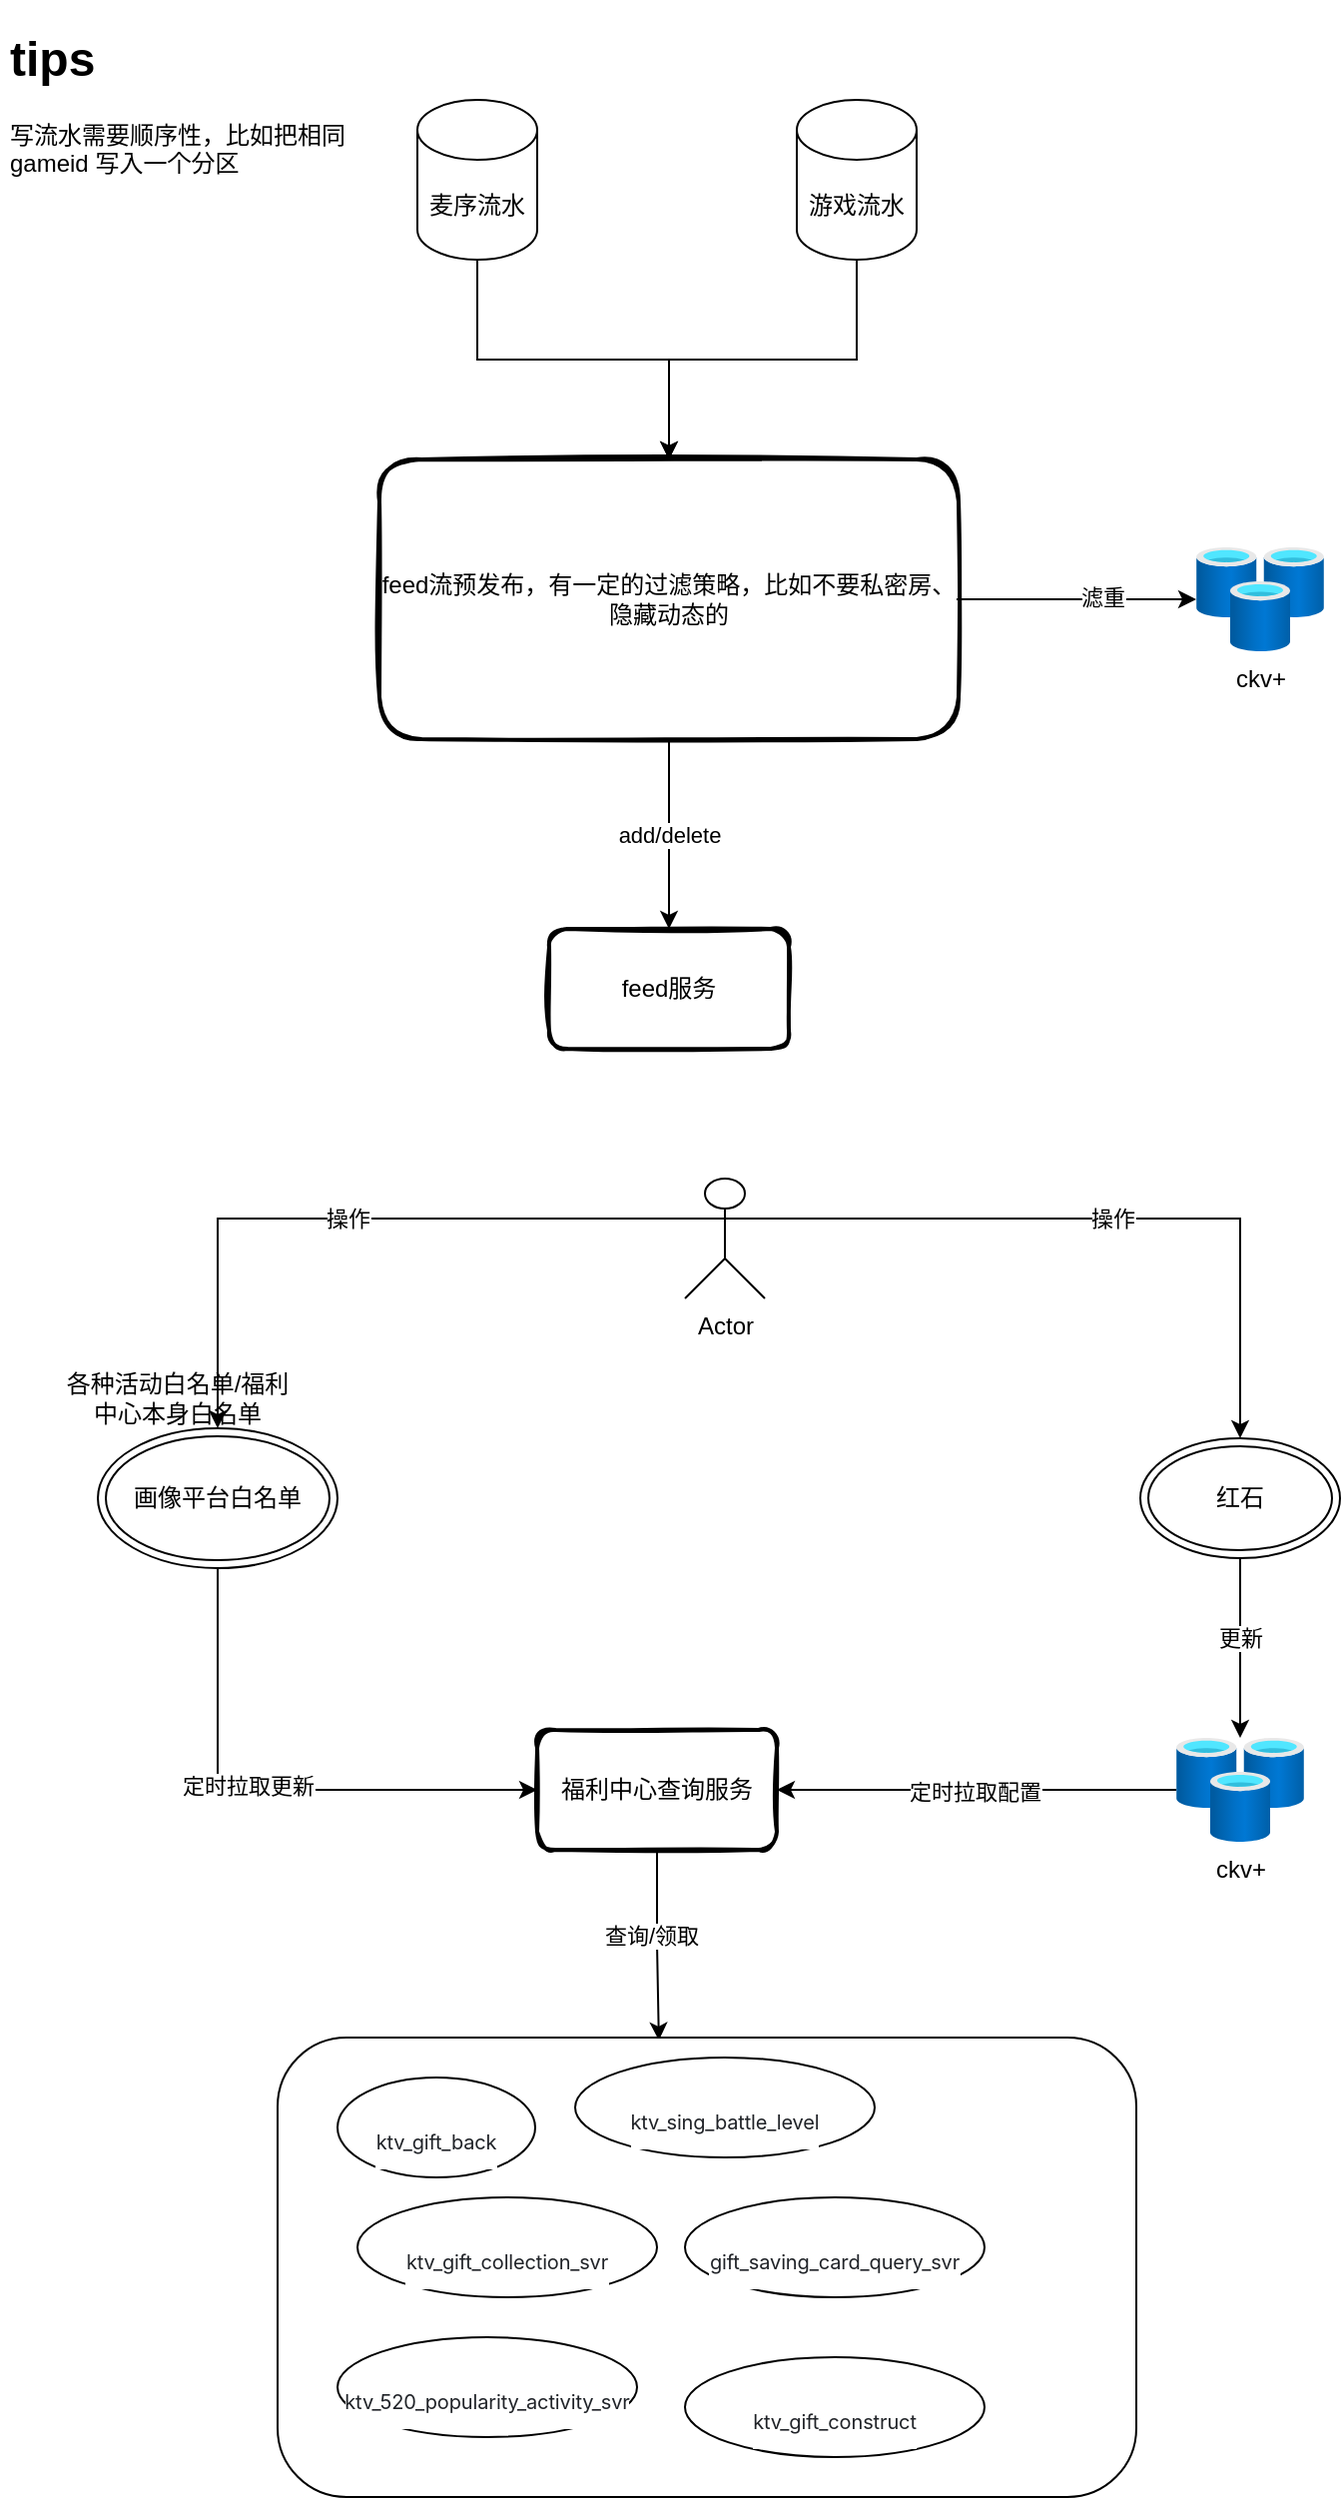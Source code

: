 <mxfile version="21.1.1" type="github">
  <diagram name="第 1 页" id="caCFr2Vk4D042K3UBnO_">
    <mxGraphModel dx="1306" dy="726" grid="1" gridSize="10" guides="1" tooltips="1" connect="1" arrows="1" fold="1" page="1" pageScale="1" pageWidth="827" pageHeight="1169" math="0" shadow="0">
      <root>
        <mxCell id="0" />
        <mxCell id="1" parent="0" />
        <mxCell id="S8fOJkQvZu5loHgqg9Qc-12" value="add/delete" style="edgeStyle=orthogonalEdgeStyle;rounded=0;orthogonalLoop=1;jettySize=auto;html=1;exitX=0.5;exitY=1;exitDx=0;exitDy=0;" parent="1" source="S8fOJkQvZu5loHgqg9Qc-1" target="S8fOJkQvZu5loHgqg9Qc-11" edge="1">
          <mxGeometry relative="1" as="geometry" />
        </mxCell>
        <mxCell id="S8fOJkQvZu5loHgqg9Qc-1" value="feed流预发布，有一定的过滤策略，比如不要私密房、隐藏动态的" style="rounded=1;whiteSpace=wrap;html=1;strokeWidth=2;fillWeight=4;hachureGap=8;hachureAngle=45;fillColor=none;sketch=1;" parent="1" vertex="1">
          <mxGeometry x="261" y="350" width="290" height="140" as="geometry" />
        </mxCell>
        <mxCell id="S8fOJkQvZu5loHgqg9Qc-7" style="edgeStyle=orthogonalEdgeStyle;rounded=0;orthogonalLoop=1;jettySize=auto;html=1;exitX=0.5;exitY=1;exitDx=0;exitDy=0;exitPerimeter=0;" parent="1" source="S8fOJkQvZu5loHgqg9Qc-2" target="S8fOJkQvZu5loHgqg9Qc-1" edge="1">
          <mxGeometry relative="1" as="geometry" />
        </mxCell>
        <mxCell id="S8fOJkQvZu5loHgqg9Qc-2" value="麦序流水" style="shape=cylinder3;whiteSpace=wrap;html=1;boundedLbl=1;backgroundOutline=1;size=15;" parent="1" vertex="1">
          <mxGeometry x="280" y="170" width="60" height="80" as="geometry" />
        </mxCell>
        <mxCell id="S8fOJkQvZu5loHgqg9Qc-8" style="edgeStyle=orthogonalEdgeStyle;rounded=0;orthogonalLoop=1;jettySize=auto;html=1;entryX=0.5;entryY=0;entryDx=0;entryDy=0;" parent="1" source="S8fOJkQvZu5loHgqg9Qc-3" target="S8fOJkQvZu5loHgqg9Qc-1" edge="1">
          <mxGeometry relative="1" as="geometry" />
        </mxCell>
        <mxCell id="S8fOJkQvZu5loHgqg9Qc-3" value="游戏流水" style="shape=cylinder3;whiteSpace=wrap;html=1;boundedLbl=1;backgroundOutline=1;size=15;" parent="1" vertex="1">
          <mxGeometry x="470" y="170" width="60" height="80" as="geometry" />
        </mxCell>
        <mxCell id="S8fOJkQvZu5loHgqg9Qc-4" value="&lt;h1&gt;tips&lt;/h1&gt;&lt;div&gt;写流水需要顺序性，比如把相同gameid 写入一个分区&lt;/div&gt;" style="text;html=1;strokeColor=none;fillColor=none;spacing=5;spacingTop=-20;whiteSpace=wrap;overflow=hidden;rounded=0;" parent="1" vertex="1">
          <mxGeometry x="71" y="130" width="190" height="120" as="geometry" />
        </mxCell>
        <mxCell id="S8fOJkQvZu5loHgqg9Qc-5" value="ckv+" style="image;aspect=fixed;html=1;points=[];align=center;fontSize=12;image=img/lib/azure2/databases/Cache_Redis.svg;" parent="1" vertex="1">
          <mxGeometry x="670" y="394" width="64" height="52" as="geometry" />
        </mxCell>
        <mxCell id="S8fOJkQvZu5loHgqg9Qc-6" value="" style="endArrow=classic;html=1;rounded=0;entryX=0;entryY=0.5;entryDx=0;entryDy=0;entryPerimeter=0;" parent="1" target="S8fOJkQvZu5loHgqg9Qc-5" edge="1">
          <mxGeometry width="50" height="50" relative="1" as="geometry">
            <mxPoint x="550" y="420" as="sourcePoint" />
            <mxPoint x="600" y="370" as="targetPoint" />
          </mxGeometry>
        </mxCell>
        <mxCell id="S8fOJkQvZu5loHgqg9Qc-9" value="滤重" style="edgeLabel;html=1;align=center;verticalAlign=middle;resizable=0;points=[];" parent="S8fOJkQvZu5loHgqg9Qc-6" vertex="1" connectable="0">
          <mxGeometry x="0.217" y="1" relative="1" as="geometry">
            <mxPoint as="offset" />
          </mxGeometry>
        </mxCell>
        <mxCell id="S8fOJkQvZu5loHgqg9Qc-11" value="feed服务" style="rounded=1;whiteSpace=wrap;html=1;strokeWidth=2;fillWeight=4;hachureGap=8;hachureAngle=45;fillColor=none;sketch=1;" parent="1" vertex="1">
          <mxGeometry x="346" y="585" width="120" height="60" as="geometry" />
        </mxCell>
        <mxCell id="KEBMf7AwRcN-icuR7dgX-15" style="edgeStyle=orthogonalEdgeStyle;rounded=0;orthogonalLoop=1;jettySize=auto;html=1;exitX=0.5;exitY=1;exitDx=0;exitDy=0;entryX=0.444;entryY=0.006;entryDx=0;entryDy=0;entryPerimeter=0;" edge="1" parent="1" source="KEBMf7AwRcN-icuR7dgX-1" target="KEBMf7AwRcN-icuR7dgX-14">
          <mxGeometry relative="1" as="geometry" />
        </mxCell>
        <mxCell id="KEBMf7AwRcN-icuR7dgX-16" value="查询/领取" style="edgeLabel;html=1;align=center;verticalAlign=middle;resizable=0;points=[];" vertex="1" connectable="0" parent="KEBMf7AwRcN-icuR7dgX-15">
          <mxGeometry x="-0.118" y="-3" relative="1" as="geometry">
            <mxPoint as="offset" />
          </mxGeometry>
        </mxCell>
        <mxCell id="KEBMf7AwRcN-icuR7dgX-1" value="福利中心查询服务" style="rounded=1;whiteSpace=wrap;html=1;strokeWidth=2;fillWeight=4;hachureGap=8;hachureAngle=45;fillColor=none;sketch=1;" vertex="1" parent="1">
          <mxGeometry x="340" y="986" width="120" height="60" as="geometry" />
        </mxCell>
        <mxCell id="KEBMf7AwRcN-icuR7dgX-5" style="edgeStyle=orthogonalEdgeStyle;rounded=0;orthogonalLoop=1;jettySize=auto;html=1;entryX=1;entryY=0.5;entryDx=0;entryDy=0;" edge="1" parent="1" source="KEBMf7AwRcN-icuR7dgX-2" target="KEBMf7AwRcN-icuR7dgX-1">
          <mxGeometry relative="1" as="geometry" />
        </mxCell>
        <mxCell id="KEBMf7AwRcN-icuR7dgX-9" value="定时拉取配置" style="edgeLabel;html=1;align=center;verticalAlign=middle;resizable=0;points=[];" vertex="1" connectable="0" parent="KEBMf7AwRcN-icuR7dgX-5">
          <mxGeometry x="0.01" y="1" relative="1" as="geometry">
            <mxPoint as="offset" />
          </mxGeometry>
        </mxCell>
        <mxCell id="KEBMf7AwRcN-icuR7dgX-2" value="ckv+" style="image;aspect=fixed;html=1;points=[];align=center;fontSize=12;image=img/lib/azure2/databases/Cache_Redis.svg;" vertex="1" parent="1">
          <mxGeometry x="660" y="990" width="64" height="52" as="geometry" />
        </mxCell>
        <mxCell id="KEBMf7AwRcN-icuR7dgX-4" style="edgeStyle=orthogonalEdgeStyle;rounded=0;orthogonalLoop=1;jettySize=auto;html=1;exitX=0.5;exitY=1;exitDx=0;exitDy=0;" edge="1" parent="1" source="KEBMf7AwRcN-icuR7dgX-3" target="KEBMf7AwRcN-icuR7dgX-2">
          <mxGeometry relative="1" as="geometry" />
        </mxCell>
        <mxCell id="KEBMf7AwRcN-icuR7dgX-8" value="更新" style="edgeLabel;html=1;align=center;verticalAlign=middle;resizable=0;points=[];" vertex="1" connectable="0" parent="KEBMf7AwRcN-icuR7dgX-4">
          <mxGeometry x="-0.111" relative="1" as="geometry">
            <mxPoint as="offset" />
          </mxGeometry>
        </mxCell>
        <mxCell id="KEBMf7AwRcN-icuR7dgX-3" value="红石" style="ellipse;shape=doubleEllipse;whiteSpace=wrap;html=1;" vertex="1" parent="1">
          <mxGeometry x="642" y="840" width="100" height="60" as="geometry" />
        </mxCell>
        <mxCell id="KEBMf7AwRcN-icuR7dgX-7" value="操作" style="edgeStyle=orthogonalEdgeStyle;rounded=0;orthogonalLoop=1;jettySize=auto;html=1;exitX=1;exitY=0.333;exitDx=0;exitDy=0;exitPerimeter=0;" edge="1" parent="1" source="KEBMf7AwRcN-icuR7dgX-6" target="KEBMf7AwRcN-icuR7dgX-3">
          <mxGeometry relative="1" as="geometry" />
        </mxCell>
        <mxCell id="KEBMf7AwRcN-icuR7dgX-19" value="操作" style="edgeStyle=orthogonalEdgeStyle;rounded=0;orthogonalLoop=1;jettySize=auto;html=1;exitX=0;exitY=0.333;exitDx=0;exitDy=0;exitPerimeter=0;" edge="1" parent="1" source="KEBMf7AwRcN-icuR7dgX-6" target="KEBMf7AwRcN-icuR7dgX-10">
          <mxGeometry relative="1" as="geometry" />
        </mxCell>
        <mxCell id="KEBMf7AwRcN-icuR7dgX-6" value="Actor" style="shape=umlActor;verticalLabelPosition=bottom;verticalAlign=top;html=1;outlineConnect=0;" vertex="1" parent="1">
          <mxGeometry x="414" y="710" width="40" height="60" as="geometry" />
        </mxCell>
        <mxCell id="KEBMf7AwRcN-icuR7dgX-11" style="edgeStyle=orthogonalEdgeStyle;rounded=0;orthogonalLoop=1;jettySize=auto;html=1;exitX=0.5;exitY=1;exitDx=0;exitDy=0;entryX=0;entryY=0.5;entryDx=0;entryDy=0;" edge="1" parent="1" source="KEBMf7AwRcN-icuR7dgX-10" target="KEBMf7AwRcN-icuR7dgX-1">
          <mxGeometry relative="1" as="geometry" />
        </mxCell>
        <mxCell id="KEBMf7AwRcN-icuR7dgX-12" value="定时拉取更新" style="edgeLabel;html=1;align=center;verticalAlign=middle;resizable=0;points=[];" vertex="1" connectable="0" parent="KEBMf7AwRcN-icuR7dgX-11">
          <mxGeometry x="-0.07" y="2" relative="1" as="geometry">
            <mxPoint as="offset" />
          </mxGeometry>
        </mxCell>
        <mxCell id="KEBMf7AwRcN-icuR7dgX-10" value="画像平台白名单" style="ellipse;shape=doubleEllipse;whiteSpace=wrap;html=1;" vertex="1" parent="1">
          <mxGeometry x="120" y="835" width="120" height="70" as="geometry" />
        </mxCell>
        <mxCell id="KEBMf7AwRcN-icuR7dgX-13" value="各种活动白名单/福利中心本身白名单" style="text;html=1;strokeColor=none;fillColor=none;align=center;verticalAlign=middle;whiteSpace=wrap;rounded=0;" vertex="1" parent="1">
          <mxGeometry x="100" y="805" width="120" height="30" as="geometry" />
        </mxCell>
        <mxCell id="KEBMf7AwRcN-icuR7dgX-14" value="" style="rounded=1;whiteSpace=wrap;html=1;" vertex="1" parent="1">
          <mxGeometry x="210" y="1140" width="430" height="230" as="geometry" />
        </mxCell>
        <mxCell id="KEBMf7AwRcN-icuR7dgX-17" value="&lt;h3 style=&quot;margin: 24px 0px 12px; padding: 0px; color: rgb(32, 35, 40); font-weight: var(--font-bold); line-height: calc(28px); letter-spacing: -0.006em; font-family: -apple-system, &amp;quot;PingFang SC&amp;quot;, &amp;quot;Microsoft YaHei&amp;quot;, &amp;quot;Hiragino Sans GB&amp;quot;, &amp;quot;Source Han Sans SC&amp;quot;, &amp;quot;Helvetica Neue&amp;quot;, Helvetica, Arial, &amp;quot;Segoe UI&amp;quot;; text-align: start; background-color: rgb(255, 255, 255);&quot; id=&quot;id-福利中心-ktv_gift_back礼物回馈&quot;&gt;&lt;font style=&quot;font-size: 10px;&quot;&gt;ktv_gift_back&lt;/font&gt;&lt;/h3&gt;" style="ellipse;whiteSpace=wrap;html=1;" vertex="1" parent="1">
          <mxGeometry x="240" y="1160" width="99" height="50" as="geometry" />
        </mxCell>
        <mxCell id="KEBMf7AwRcN-icuR7dgX-18" value="&lt;h3 style=&quot;margin: 24px 0px 12px; padding: 0px; color: rgb(32, 35, 40); font-weight: var(--font-bold); line-height: calc(28px); letter-spacing: -0.006em; font-family: -apple-system, &amp;quot;PingFang SC&amp;quot;, &amp;quot;Microsoft YaHei&amp;quot;, &amp;quot;Hiragino Sans GB&amp;quot;, &amp;quot;Source Han Sans SC&amp;quot;, &amp;quot;Helvetica Neue&amp;quot;, Helvetica, Arial, &amp;quot;Segoe UI&amp;quot;; text-align: start; background-color: rgb(255, 255, 255);&quot; id=&quot;id-福利中心-ktv_sing_battle_level战令&quot;&gt;&lt;font style=&quot;font-size: 10px;&quot;&gt;ktv_sing_battle_level&lt;/font&gt;&lt;/h3&gt;" style="ellipse;whiteSpace=wrap;html=1;" vertex="1" parent="1">
          <mxGeometry x="359" y="1150" width="150" height="50" as="geometry" />
        </mxCell>
        <mxCell id="KEBMf7AwRcN-icuR7dgX-20" value="&lt;h3 style=&quot;margin: 24px 0px 12px; padding: 0px; color: rgb(32, 35, 40); font-weight: var(--font-bold); line-height: calc(28px); letter-spacing: -0.006em; font-family: -apple-system, &amp;quot;PingFang SC&amp;quot;, &amp;quot;Microsoft YaHei&amp;quot;, &amp;quot;Hiragino Sans GB&amp;quot;, &amp;quot;Source Han Sans SC&amp;quot;, &amp;quot;Helvetica Neue&amp;quot;, Helvetica, Arial, &amp;quot;Segoe UI&amp;quot;; text-align: start; background-color: rgb(255, 255, 255);&quot; id=&quot;id-福利中心-ktv_gift_collection_svr礼物收集&quot;&gt;&lt;font style=&quot;font-size: 10px;&quot;&gt;ktv_gift_collection_svr&lt;/font&gt;&lt;/h3&gt;" style="ellipse;whiteSpace=wrap;html=1;" vertex="1" parent="1">
          <mxGeometry x="250" y="1220" width="150" height="50" as="geometry" />
        </mxCell>
        <mxCell id="KEBMf7AwRcN-icuR7dgX-21" value="&lt;h3 style=&quot;margin: 24px 0px 12px; padding: 0px; color: rgb(32, 35, 40); font-size: 10px; font-weight: var(--font-bold); line-height: calc(28px); letter-spacing: -0.006em; font-family: -apple-system, &amp;quot;PingFang SC&amp;quot;, &amp;quot;Microsoft YaHei&amp;quot;, &amp;quot;Hiragino Sans GB&amp;quot;, &amp;quot;Source Han Sans SC&amp;quot;, &amp;quot;Helvetica Neue&amp;quot;, Helvetica, Arial, &amp;quot;Segoe UI&amp;quot;; text-align: start; background-color: rgb(255, 255, 255);&quot; id=&quot;id-福利中心-gift_saving_card_query_svr周卡&quot;&gt;gift_saving_card_query_svr&lt;/h3&gt;" style="ellipse;whiteSpace=wrap;html=1;" vertex="1" parent="1">
          <mxGeometry x="414" y="1220" width="150" height="50" as="geometry" />
        </mxCell>
        <mxCell id="KEBMf7AwRcN-icuR7dgX-22" value="&lt;h3 style=&quot;margin: 24px 0px 12px; padding: 0px; color: rgb(32, 35, 40); font-size: 10px; font-weight: var(--font-bold); line-height: calc(28px); letter-spacing: -0.006em; font-family: -apple-system, &amp;quot;PingFang SC&amp;quot;, &amp;quot;Microsoft YaHei&amp;quot;, &amp;quot;Hiragino Sans GB&amp;quot;, &amp;quot;Source Han Sans SC&amp;quot;, &amp;quot;Helvetica Neue&amp;quot;, Helvetica, Arial, &amp;quot;Segoe UI&amp;quot;; text-align: start; background-color: rgb(255, 255, 255);&quot; id=&quot;id-福利中心-ktv_520_popularity_activity_svr好人缘&quot;&gt;ktv_520_popularity_activity_svr&lt;/h3&gt;" style="ellipse;whiteSpace=wrap;html=1;" vertex="1" parent="1">
          <mxGeometry x="240" y="1290" width="150" height="50" as="geometry" />
        </mxCell>
        <mxCell id="KEBMf7AwRcN-icuR7dgX-23" value="&lt;h3 style=&quot;margin: 24px 0px 12px; padding: 0px; color: rgb(32, 35, 40); font-size: 10px; font-weight: var(--font-bold); line-height: calc(28px); letter-spacing: -0.006em; font-family: -apple-system, &amp;quot;PingFang SC&amp;quot;, &amp;quot;Microsoft YaHei&amp;quot;, &amp;quot;Hiragino Sans GB&amp;quot;, &amp;quot;Source Han Sans SC&amp;quot;, &amp;quot;Helvetica Neue&amp;quot;, Helvetica, Arial, &amp;quot;Segoe UI&amp;quot;; text-align: start; background-color: rgb(255, 255, 255);&quot; id=&quot;id-福利中心-ktv_gift_construct盖楼&quot;&gt;ktv_gift_construct&lt;/h3&gt;" style="ellipse;whiteSpace=wrap;html=1;" vertex="1" parent="1">
          <mxGeometry x="414" y="1300" width="150" height="50" as="geometry" />
        </mxCell>
      </root>
    </mxGraphModel>
  </diagram>
</mxfile>

